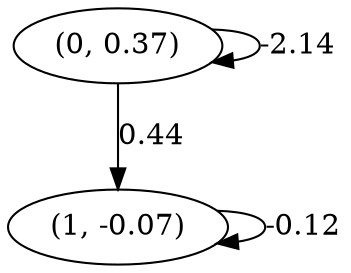 digraph {
    0 [ label = "(0, 0.37)" ]
    1 [ label = "(1, -0.07)" ]
    0 -> 0 [ label = "-2.14" ]
    1 -> 1 [ label = "-0.12" ]
    0 -> 1 [ label = "0.44" ]
}

